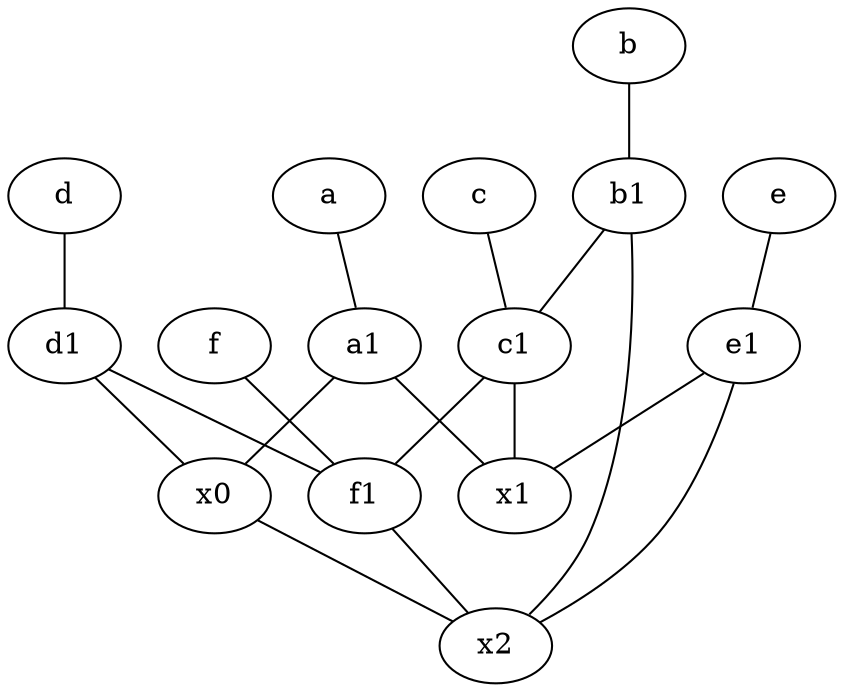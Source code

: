 graph {
	node [labelfontsize=50]
	x2 [labelfontsize=50]
	f1 [labelfontsize=50 pos="3,8!"]
	x0 [labelfontsize=50]
	f [labelfontsize=50 pos="3,9!"]
	a1 [labelfontsize=50 pos="8,3!"]
	a [labelfontsize=50 pos="8,2!"]
	c1 [labelfontsize=50 pos="4.5,3!"]
	d [labelfontsize=50 pos="2,5!"]
	e1 [labelfontsize=50 pos="7,7!"]
	b [labelfontsize=50 pos="10,4!"]
	c [labelfontsize=50 pos="4.5,2!"]
	b1 [labelfontsize=50 pos="9,4!"]
	e [labelfontsize=50 pos="7,9!"]
	d1 [labelfontsize=50 pos="3,5!"]
	x1 [labelfontsize=50]
	b1 -- c1
	f -- f1
	c1 -- f1
	d -- d1
	f1 -- x2
	e1 -- x1
	b -- b1
	d1 -- f1
	a -- a1
	x0 -- x2
	e1 -- x2
	a1 -- x1
	c1 -- x1
	b1 -- x2
	d1 -- x0
	c -- c1
	e -- e1
	a1 -- x0
}
